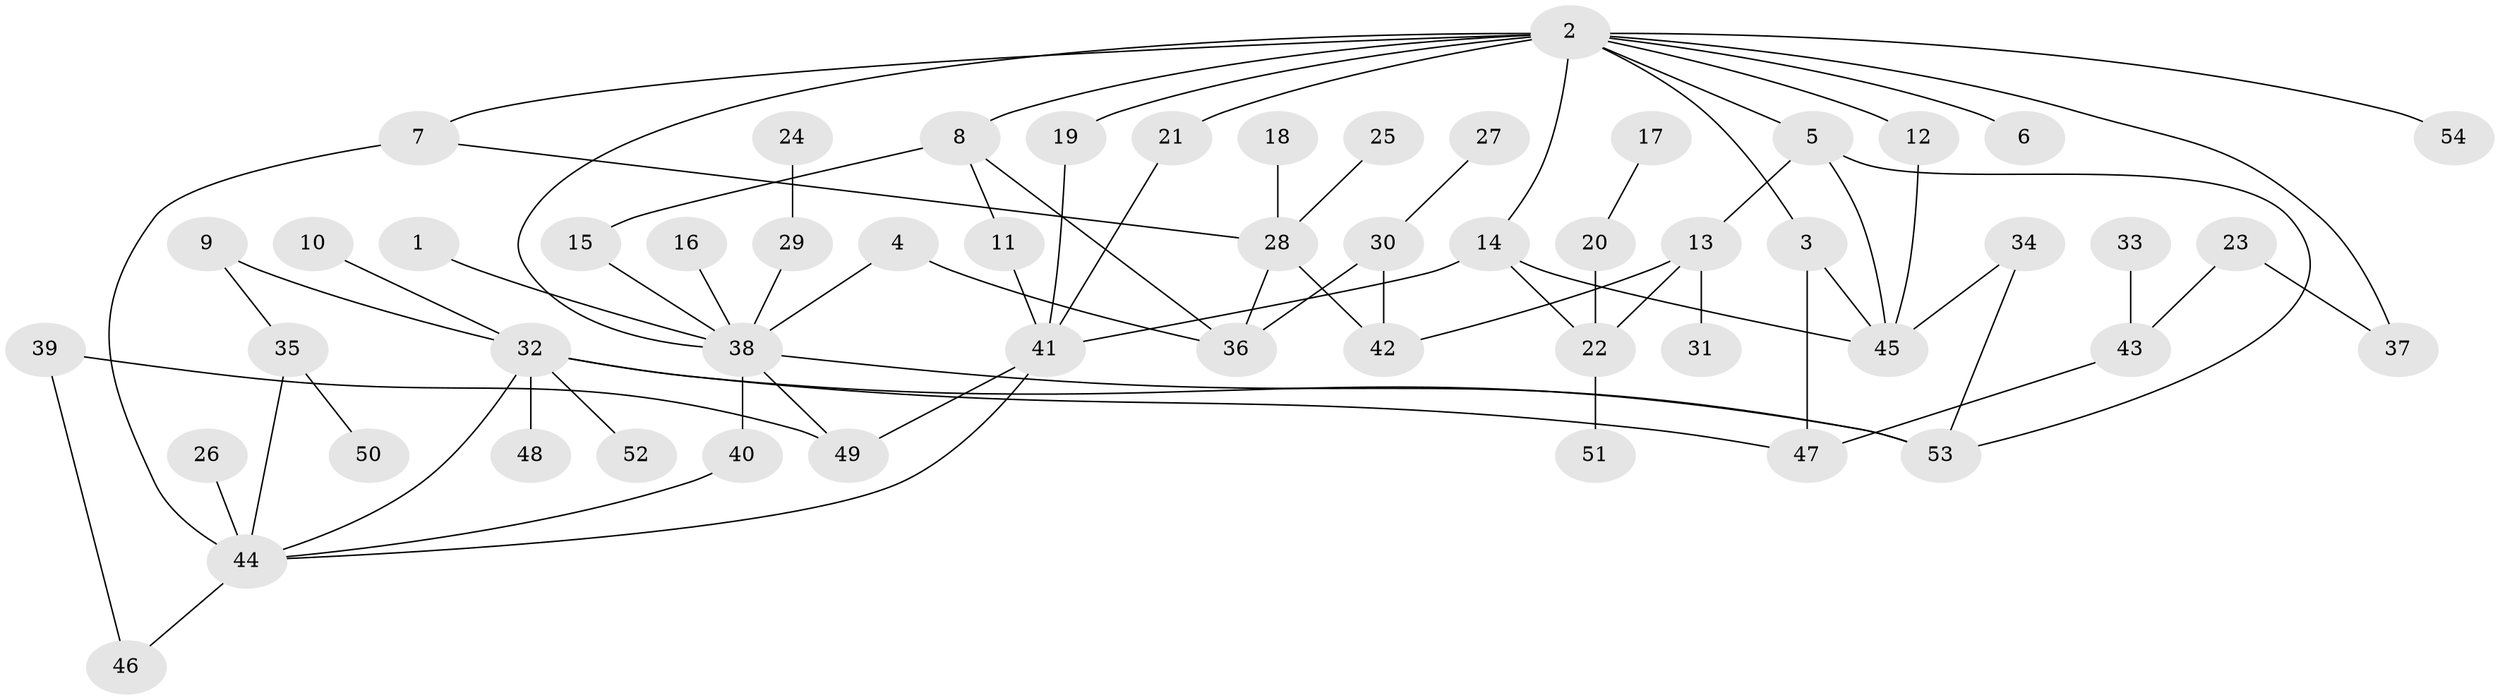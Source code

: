 // original degree distribution, {7: 0.018518518518518517, 9: 0.009259259259259259, 3: 0.18518518518518517, 2: 0.23148148148148148, 1: 0.3611111111111111, 4: 0.14814814814814814, 5: 0.037037037037037035, 6: 0.009259259259259259}
// Generated by graph-tools (version 1.1) at 2025/25/03/09/25 03:25:25]
// undirected, 54 vertices, 75 edges
graph export_dot {
graph [start="1"]
  node [color=gray90,style=filled];
  1;
  2;
  3;
  4;
  5;
  6;
  7;
  8;
  9;
  10;
  11;
  12;
  13;
  14;
  15;
  16;
  17;
  18;
  19;
  20;
  21;
  22;
  23;
  24;
  25;
  26;
  27;
  28;
  29;
  30;
  31;
  32;
  33;
  34;
  35;
  36;
  37;
  38;
  39;
  40;
  41;
  42;
  43;
  44;
  45;
  46;
  47;
  48;
  49;
  50;
  51;
  52;
  53;
  54;
  1 -- 38 [weight=1.0];
  2 -- 3 [weight=1.0];
  2 -- 5 [weight=1.0];
  2 -- 6 [weight=1.0];
  2 -- 7 [weight=1.0];
  2 -- 8 [weight=2.0];
  2 -- 12 [weight=1.0];
  2 -- 14 [weight=1.0];
  2 -- 19 [weight=1.0];
  2 -- 21 [weight=1.0];
  2 -- 37 [weight=1.0];
  2 -- 38 [weight=1.0];
  2 -- 54 [weight=1.0];
  3 -- 45 [weight=1.0];
  3 -- 47 [weight=1.0];
  4 -- 36 [weight=1.0];
  4 -- 38 [weight=1.0];
  5 -- 13 [weight=1.0];
  5 -- 45 [weight=1.0];
  5 -- 53 [weight=1.0];
  7 -- 28 [weight=1.0];
  7 -- 44 [weight=1.0];
  8 -- 11 [weight=1.0];
  8 -- 15 [weight=1.0];
  8 -- 36 [weight=1.0];
  9 -- 32 [weight=1.0];
  9 -- 35 [weight=1.0];
  10 -- 32 [weight=1.0];
  11 -- 41 [weight=1.0];
  12 -- 45 [weight=1.0];
  13 -- 22 [weight=1.0];
  13 -- 31 [weight=1.0];
  13 -- 42 [weight=1.0];
  14 -- 22 [weight=1.0];
  14 -- 41 [weight=1.0];
  14 -- 45 [weight=1.0];
  15 -- 38 [weight=1.0];
  16 -- 38 [weight=1.0];
  17 -- 20 [weight=1.0];
  18 -- 28 [weight=1.0];
  19 -- 41 [weight=1.0];
  20 -- 22 [weight=1.0];
  21 -- 41 [weight=1.0];
  22 -- 51 [weight=1.0];
  23 -- 37 [weight=1.0];
  23 -- 43 [weight=1.0];
  24 -- 29 [weight=1.0];
  25 -- 28 [weight=1.0];
  26 -- 44 [weight=2.0];
  27 -- 30 [weight=1.0];
  28 -- 36 [weight=1.0];
  28 -- 42 [weight=1.0];
  29 -- 38 [weight=1.0];
  30 -- 36 [weight=1.0];
  30 -- 42 [weight=1.0];
  32 -- 44 [weight=1.0];
  32 -- 47 [weight=1.0];
  32 -- 48 [weight=1.0];
  32 -- 52 [weight=1.0];
  32 -- 53 [weight=1.0];
  33 -- 43 [weight=1.0];
  34 -- 45 [weight=1.0];
  34 -- 53 [weight=1.0];
  35 -- 44 [weight=1.0];
  35 -- 50 [weight=1.0];
  38 -- 40 [weight=1.0];
  38 -- 49 [weight=1.0];
  38 -- 53 [weight=1.0];
  39 -- 46 [weight=1.0];
  39 -- 49 [weight=1.0];
  40 -- 44 [weight=1.0];
  41 -- 44 [weight=1.0];
  41 -- 49 [weight=1.0];
  43 -- 47 [weight=1.0];
  44 -- 46 [weight=1.0];
}
